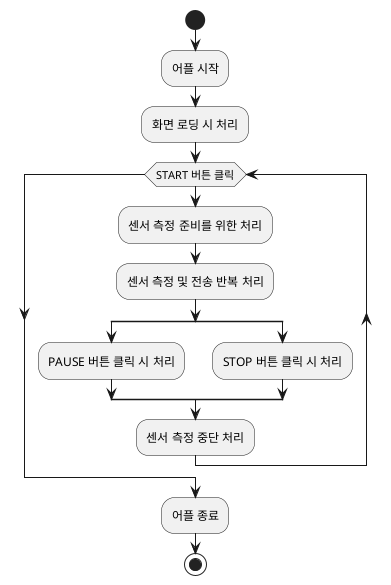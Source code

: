 @startuml
'https://plantuml.com/activity-diagram-beta

start
:어플 시작;
:화면 로딩 시 처리;
while (START 버튼 클릭)
    :센서 측정 준비를 위한 처리;
    :센서 측정 및 전송 반복 처리;
    split
    :PAUSE 버튼 클릭 시 처리;
    split again
    :STOP 버튼 클릭 시 처리;
    end split
    :센서 측정 중단 처리;
endwhile
:어플 종료;
stop

@enduml
